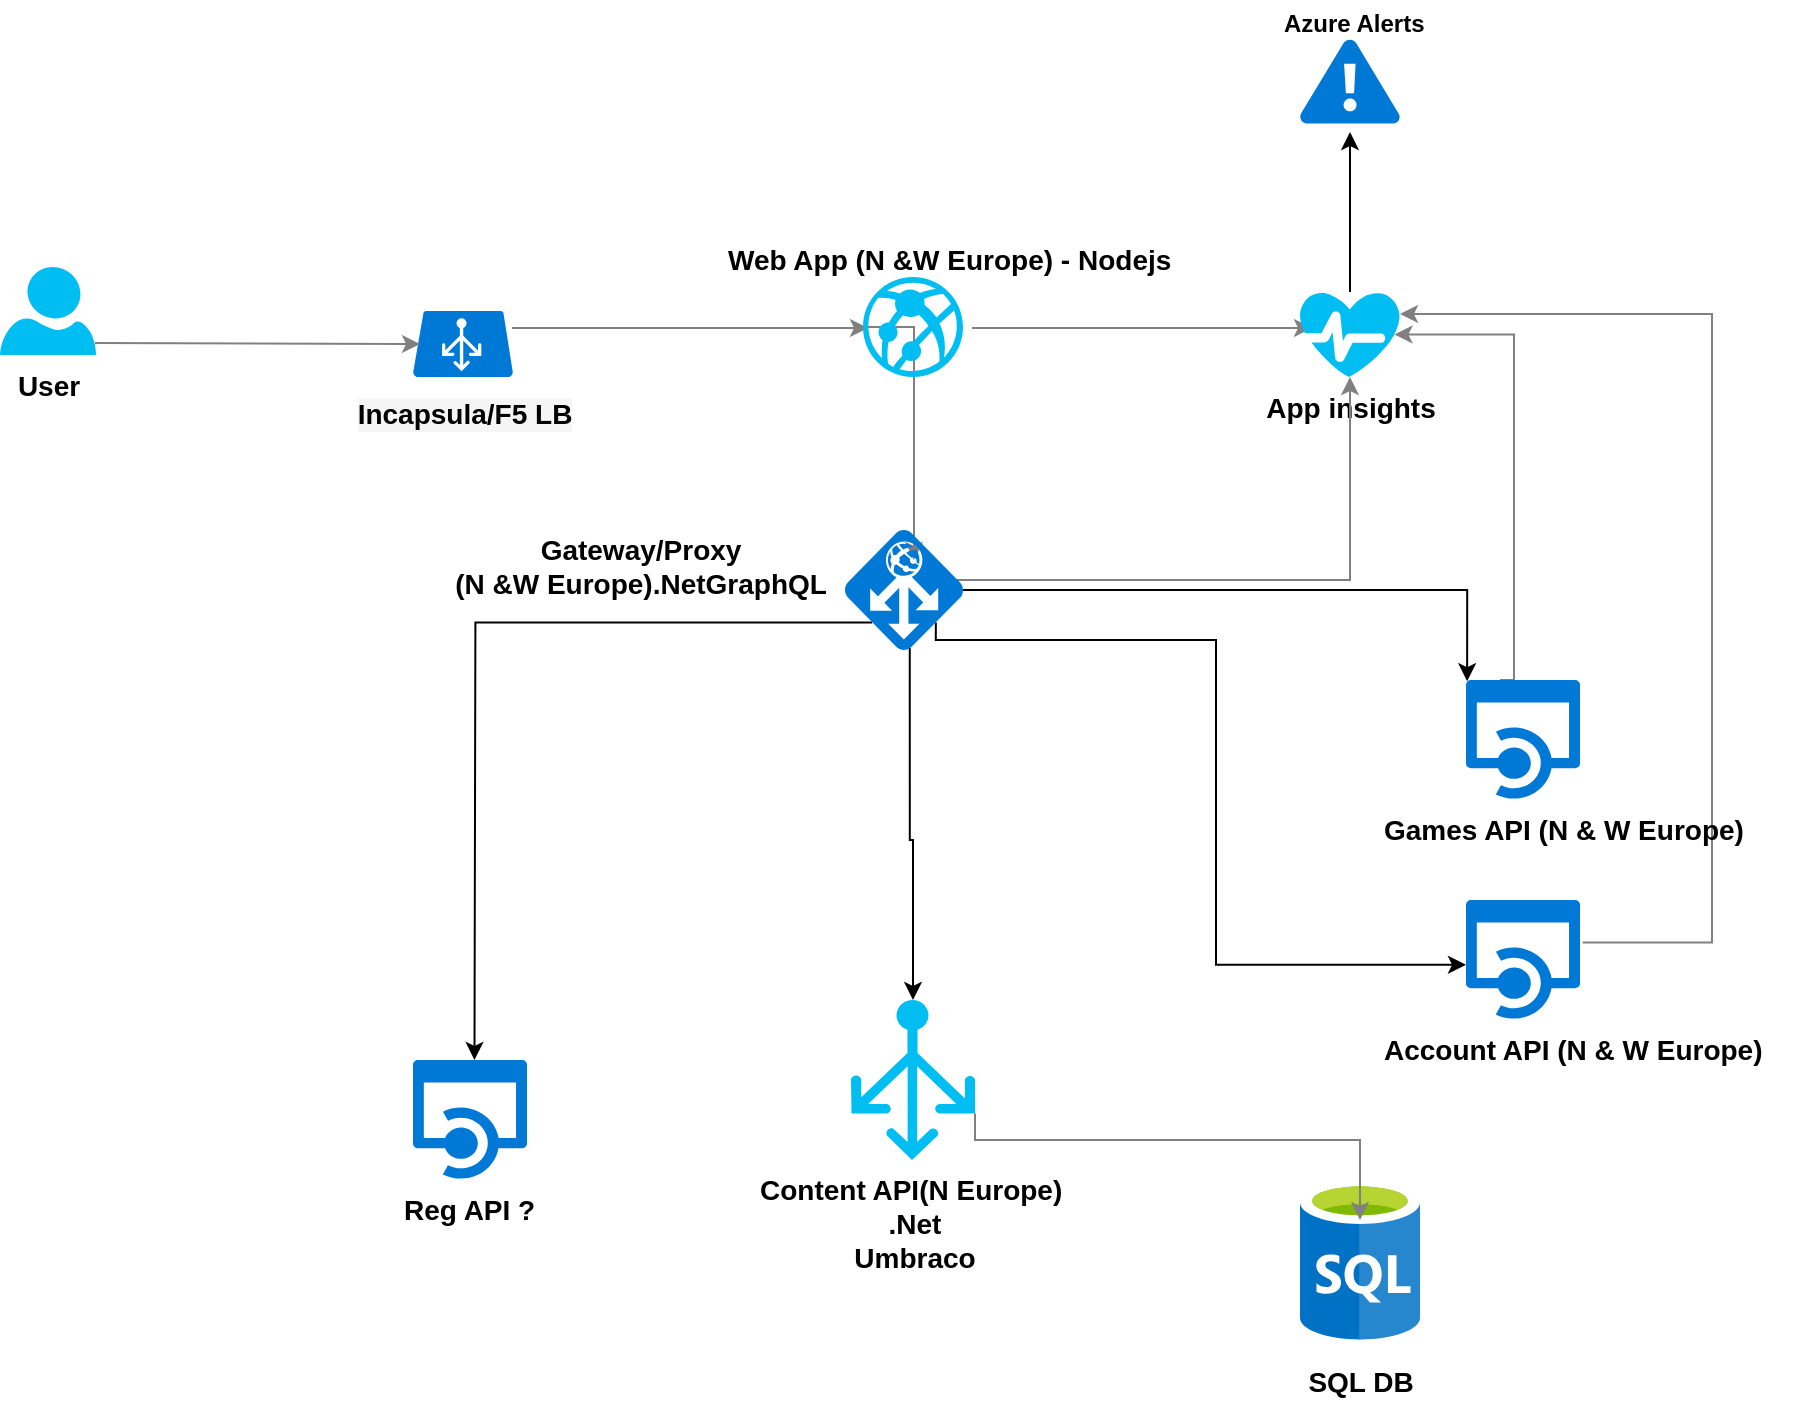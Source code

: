<mxfile version="11.1.4" type="github"><diagram id="WI9T0HZ2pTsCkuznbFz-" name="Page-1"><mxGraphModel dx="1221" dy="589" grid="1" gridSize="10" guides="1" tooltips="1" connect="1" arrows="1" fold="1" page="1" pageScale="1" pageWidth="1169" pageHeight="827" math="0" shadow="0"><root><mxCell id="0"/><mxCell id="1" parent="0"/><mxCell id="AcxdMaKK0mU5kZiv2lnr-49" style="edgeStyle=elbowEdgeStyle;rounded=0;orthogonalLoop=1;jettySize=auto;elbow=vertical;html=1;strokeColor=#808080;entryX=-0.032;entryY=0.493;entryDx=0;entryDy=0;entryPerimeter=0;exitX=1.016;exitY=0.498;exitDx=0;exitDy=0;exitPerimeter=0;" parent="1" edge="1"><mxGeometry relative="1" as="geometry"><mxPoint x="286" y="224" as="sourcePoint"/><mxPoint x="464" y="224" as="targetPoint"/></mxGeometry></mxCell><mxCell id="RLjyjs_sm2IHfBNOWAbh-35" style="edgeStyle=elbowEdgeStyle;rounded=0;orthogonalLoop=1;jettySize=auto;html=1;strokeColor=#808080;exitX=0.5;exitY=1;exitDx=0;exitDy=0;exitPerimeter=0;" parent="1" source="0f0LiwUm1xgjmhmBiN22-12" edge="1"><mxGeometry relative="1" as="geometry"><mxPoint x="487" y="340" as="targetPoint"/><Array as="points"><mxPoint x="487" y="330"/></Array></mxGeometry></mxCell><mxCell id="RLjyjs_sm2IHfBNOWAbh-27" style="edgeStyle=elbowEdgeStyle;rounded=0;orthogonalLoop=1;jettySize=auto;html=1;strokeColor=#808080;entryX=-0.038;entryY=0.5;entryDx=0;entryDy=0;entryPerimeter=0;exitX=1.031;exitY=0.506;exitDx=0;exitDy=0;exitPerimeter=0;elbow=vertical;" parent="1" edge="1"><mxGeometry relative="1" as="geometry"><mxPoint x="516" y="224" as="sourcePoint"/><mxPoint x="686" y="224" as="targetPoint"/></mxGeometry></mxCell><mxCell id="RLjyjs_sm2IHfBNOWAbh-37" style="edgeStyle=elbowEdgeStyle;rounded=0;orthogonalLoop=1;jettySize=auto;html=1;strokeColor=#808080;entryX=0.945;entryY=0.5;entryDx=0;entryDy=0;entryPerimeter=0;exitX=0.298;exitY=0;exitDx=0;exitDy=0;exitPerimeter=0;" parent="1" source="0f0LiwUm1xgjmhmBiN22-99" target="0f0LiwUm1xgjmhmBiN22-23" edge="1"><mxGeometry relative="1" as="geometry"><mxPoint x="787" y="395.5" as="sourcePoint"/><mxPoint x="740" y="227" as="targetPoint"/><Array as="points"><mxPoint x="787" y="224"/><mxPoint x="787" y="230"/></Array></mxGeometry></mxCell><mxCell id="RLjyjs_sm2IHfBNOWAbh-23" value="SQL DB" style="aspect=fixed;html=1;perimeter=none;align=center;shadow=0;dashed=0;image;fontSize=14;image=img/lib/mscae/SQL_Database_generic.svg;labelBackgroundColor=#ffffff;fillColor=#4D9900;spacingTop=6;fontStyle=1" parent="1" vertex="1"><mxGeometry x="680" y="650" width="60" height="80" as="geometry"/></mxCell><mxCell id="0f0LiwUm1xgjmhmBiN22-12" value="" style="verticalLabelPosition=bottom;html=1;verticalAlign=top;align=center;strokeColor=none;fillColor=#00BEF2;shape=mxgraph.azure.azure_website;pointerEvents=1;fontStyle=1;fontSize=14;direction=south;" vertex="1" parent="1"><mxGeometry x="461.5" y="198.5" width="50" height="50" as="geometry"/></mxCell><mxCell id="0f0LiwUm1xgjmhmBiN22-16" value="Incapsula/F5 LB" style="shadow=0;dashed=0;html=1;strokeColor=none;labelPosition=center;verticalLabelPosition=bottom;verticalAlign=top;align=center;shape=mxgraph.mscae.cloud.azure_automatic_load_balancer;fillColor=#0079D6;pointerEvents=1;labelBackgroundColor=#F5F5F5;fontColor=#000000;spacingTop=3;fontStyle=1;fontSize=14;" vertex="1" parent="1"><mxGeometry x="236.5" y="215.5" width="50" height="33" as="geometry"/></mxCell><mxCell id="0f0LiwUm1xgjmhmBiN22-118" value="" style="edgeStyle=orthogonalEdgeStyle;rounded=0;orthogonalLoop=1;jettySize=auto;html=1;fontSize=14;" edge="1" parent="1" source="0f0LiwUm1xgjmhmBiN22-23"><mxGeometry relative="1" as="geometry"><mxPoint x="705" y="126" as="targetPoint"/></mxGeometry></mxCell><mxCell id="0f0LiwUm1xgjmhmBiN22-23" value="App insights" style="verticalLabelPosition=bottom;html=1;verticalAlign=top;align=center;strokeColor=none;fillColor=#00BEF2;shape=mxgraph.azure.health_monitoring;fontStyle=1;fontSize=14;" vertex="1" parent="1"><mxGeometry x="680" y="206" width="50" height="42.5" as="geometry"/></mxCell><mxCell id="0f0LiwUm1xgjmhmBiN22-85" value="" style="edgeStyle=orthogonalEdgeStyle;rounded=0;orthogonalLoop=1;jettySize=auto;html=1;exitX=0.23;exitY=0.77;exitDx=0;exitDy=0;exitPerimeter=0;" edge="1" parent="1" source="0f0LiwUm1xgjmhmBiN22-123"><mxGeometry relative="1" as="geometry"><mxPoint x="455.5" y="381.588" as="sourcePoint"/><mxPoint x="267.235" y="590" as="targetPoint"/></mxGeometry></mxCell><mxCell id="0f0LiwUm1xgjmhmBiN22-65" value="Content API(N Europe)&amp;nbsp;&lt;br style=&quot;font-size: 14px;&quot;&gt;.Net&lt;br style=&quot;font-size: 14px;&quot;&gt;Umbraco" style="verticalLabelPosition=bottom;html=1;verticalAlign=top;align=center;strokeColor=none;fillColor=#00BEF2;shape=mxgraph.azure.load_balancer_generic;pointerEvents=1;fontStyle=1;fontSize=14;" vertex="1" parent="1"><mxGeometry x="455.5" y="560" width="62" height="80" as="geometry"/></mxCell><mxCell id="0f0LiwUm1xgjmhmBiN22-38" style="edgeStyle=elbowEdgeStyle;rounded=0;orthogonalLoop=1;jettySize=auto;elbow=vertical;html=1;strokeColor=#808080;exitX=0.619;exitY=0.128;exitDx=0;exitDy=0;exitPerimeter=0;" edge="1" parent="1" target="0f0LiwUm1xgjmhmBiN22-23"><mxGeometry relative="1" as="geometry"><mxPoint x="493.118" y="346.294" as="sourcePoint"/><mxPoint x="673.5" y="381" as="targetPoint"/><Array as="points"><mxPoint x="610" y="350"/></Array></mxGeometry></mxCell><mxCell id="0f0LiwUm1xgjmhmBiN22-41" style="edgeStyle=elbowEdgeStyle;rounded=0;orthogonalLoop=1;jettySize=auto;html=1;strokeColor=#808080;exitX=1.024;exitY=0.354;exitDx=0;exitDy=0;exitPerimeter=0;" edge="1" parent="1" source="0f0LiwUm1xgjmhmBiN22-110"><mxGeometry relative="1" as="geometry"><mxPoint x="787.235" y="502.412" as="sourcePoint"/><mxPoint x="730" y="217" as="targetPoint"/><Array as="points"><mxPoint x="886" y="224"/><mxPoint x="886" y="230"/></Array></mxGeometry></mxCell><mxCell id="0f0LiwUm1xgjmhmBiN22-57" value="&lt;b&gt;&lt;font style=&quot;font-size: 14px&quot;&gt;User&lt;/font&gt;&lt;/b&gt;" style="verticalLabelPosition=bottom;html=1;verticalAlign=top;align=center;strokeColor=none;fillColor=#00BEF2;shape=mxgraph.azure.user;" vertex="1" parent="1"><mxGeometry x="30" y="193.5" width="48" height="44" as="geometry"/></mxCell><mxCell id="0f0LiwUm1xgjmhmBiN22-62" style="edgeStyle=elbowEdgeStyle;rounded=0;orthogonalLoop=1;jettySize=auto;elbow=vertical;html=1;strokeColor=#808080;exitX=1.016;exitY=0.498;exitDx=0;exitDy=0;exitPerimeter=0;" edge="1" parent="1"><mxGeometry relative="1" as="geometry"><mxPoint x="77.5" y="231.5" as="sourcePoint"/><mxPoint x="240" y="232" as="targetPoint"/></mxGeometry></mxCell><mxCell id="0f0LiwUm1xgjmhmBiN22-72" style="edgeStyle=elbowEdgeStyle;rounded=0;orthogonalLoop=1;jettySize=auto;elbow=vertical;html=1;strokeColor=#808080;exitX=1;exitY=0.71;exitDx=0;exitDy=0;exitPerimeter=0;" edge="1" parent="1" source="0f0LiwUm1xgjmhmBiN22-65"><mxGeometry relative="1" as="geometry"><mxPoint x="511.5" y="610.5" as="sourcePoint"/><mxPoint x="710" y="670" as="targetPoint"/><Array as="points"><mxPoint x="600" y="630"/></Array></mxGeometry></mxCell><mxCell id="0f0LiwUm1xgjmhmBiN22-91" value="" style="edgeStyle=orthogonalEdgeStyle;rounded=0;orthogonalLoop=1;jettySize=auto;html=1;fontSize=14;entryX=0.5;entryY=0;entryDx=0;entryDy=0;entryPerimeter=0;exitX=0.5;exitY=0.88;exitDx=0;exitDy=0;exitPerimeter=0;" edge="1" parent="1" target="0f0LiwUm1xgjmhmBiN22-65"><mxGeometry relative="1" as="geometry"><mxPoint x="484.882" y="383.941" as="sourcePoint"/><mxPoint x="491.5" y="480" as="targetPoint"/><Array as="points"><mxPoint x="485" y="480"/><mxPoint x="486" y="480"/></Array></mxGeometry></mxCell><mxCell id="0f0LiwUm1xgjmhmBiN22-97" value="Gateway/Proxy&lt;br&gt;(N &amp;amp;W Europe).NetGraphQL" style="text;html=1;fontSize=14;fontStyle=1;align=center;" vertex="1" parent="1"><mxGeometry x="200" y="320" width="300" height="30" as="geometry"/></mxCell><mxCell id="0f0LiwUm1xgjmhmBiN22-99" value="" style="shadow=0;dashed=0;html=1;strokeColor=none;labelPosition=center;verticalLabelPosition=bottom;verticalAlign=top;align=center;shape=mxgraph.mscae.cloud.api_app;fillColor=#0079D6;pointerEvents=1;" vertex="1" parent="1"><mxGeometry x="763" y="400" width="57" height="60" as="geometry"/></mxCell><mxCell id="0f0LiwUm1xgjmhmBiN22-107" value="Games API (N &amp;amp; W Europe)" style="text;html=1;fontSize=14;fontStyle=1" vertex="1" parent="1"><mxGeometry x="720" y="460" width="200" height="30" as="geometry"/></mxCell><mxCell id="0f0LiwUm1xgjmhmBiN22-110" value="" style="shadow=0;dashed=0;html=1;strokeColor=none;labelPosition=center;verticalLabelPosition=bottom;verticalAlign=top;align=center;shape=mxgraph.mscae.cloud.api_app;fillColor=#0079D6;pointerEvents=1;" vertex="1" parent="1"><mxGeometry x="763" y="510" width="57" height="60" as="geometry"/></mxCell><mxCell id="0f0LiwUm1xgjmhmBiN22-111" value="Account API (N &amp;amp; W Europe)" style="text;html=1;fontSize=14;fontStyle=1" vertex="1" parent="1"><mxGeometry x="720" y="570" width="210" height="30" as="geometry"/></mxCell><mxCell id="0f0LiwUm1xgjmhmBiN22-112" value="" style="shadow=0;dashed=0;html=1;strokeColor=none;labelPosition=center;verticalLabelPosition=bottom;verticalAlign=top;align=center;shape=mxgraph.mscae.cloud.api_app;fillColor=#0079D6;pointerEvents=1;" vertex="1" parent="1"><mxGeometry x="236.5" y="590" width="57" height="60" as="geometry"/></mxCell><mxCell id="0f0LiwUm1xgjmhmBiN22-115" value="Reg API ?" style="text;html=1;fontSize=14;fontStyle=1" vertex="1" parent="1"><mxGeometry x="230" y="650" width="90" height="30" as="geometry"/></mxCell><mxCell id="0f0LiwUm1xgjmhmBiN22-116" value="" style="shadow=0;dashed=0;html=1;strokeColor=none;fillColor=#0079D6;labelPosition=center;verticalLabelPosition=bottom;verticalAlign=top;align=center;shape=mxgraph.azure.azure_alert;" vertex="1" parent="1"><mxGeometry x="680" y="79.853" width="50" height="42" as="geometry"/></mxCell><mxCell id="0f0LiwUm1xgjmhmBiN22-119" value="&lt;span style=&quot;font-size: 12px ; text-align: center&quot;&gt;Azure Alerts&lt;/span&gt;" style="text;html=1;resizable=0;points=[];autosize=1;align=left;verticalAlign=top;spacingTop=-4;fontSize=14;fontStyle=1" vertex="1" parent="1"><mxGeometry x="670" y="60" width="80" height="20" as="geometry"/></mxCell><mxCell id="0f0LiwUm1xgjmhmBiN22-120" value="&lt;span style=&quot;font-weight: 700 ; text-align: center&quot;&gt;Web App (N &amp;amp;W Europe) - Nodejs&lt;/span&gt;" style="text;html=1;resizable=0;points=[];autosize=1;align=left;verticalAlign=top;spacingTop=-4;fontSize=14;" vertex="1" parent="1"><mxGeometry x="391.5" y="178.5" width="240" height="20" as="geometry"/></mxCell><mxCell id="0f0LiwUm1xgjmhmBiN22-125" value="" style="edgeStyle=orthogonalEdgeStyle;rounded=0;orthogonalLoop=1;jettySize=auto;html=1;fontSize=14;entryX=0;entryY=0.54;entryDx=0;entryDy=0;entryPerimeter=0;exitX=0.77;exitY=0.77;exitDx=0;exitDy=0;exitPerimeter=0;" edge="1" parent="1" source="0f0LiwUm1xgjmhmBiN22-123" target="0f0LiwUm1xgjmhmBiN22-110"><mxGeometry relative="1" as="geometry"><mxPoint x="591.5" y="355" as="targetPoint"/><Array as="points"><mxPoint x="498" y="380"/><mxPoint x="638" y="380"/><mxPoint x="638" y="543"/></Array></mxGeometry></mxCell><mxCell id="0f0LiwUm1xgjmhmBiN22-127" value="" style="edgeStyle=orthogonalEdgeStyle;rounded=0;orthogonalLoop=1;jettySize=auto;html=1;fontSize=14;entryX=0.01;entryY=0.01;entryDx=0;entryDy=0;entryPerimeter=0;" edge="1" parent="1" source="0f0LiwUm1xgjmhmBiN22-123" target="0f0LiwUm1xgjmhmBiN22-99"><mxGeometry relative="1" as="geometry"><mxPoint x="591.5" y="355" as="targetPoint"/></mxGeometry></mxCell><mxCell id="0f0LiwUm1xgjmhmBiN22-123" value="" style="shadow=0;dashed=0;html=1;strokeColor=none;labelPosition=center;verticalLabelPosition=bottom;verticalAlign=top;align=center;shape=mxgraph.mscae.cloud.application_gateway;fillColor=#0079D6;pointerEvents=1;" vertex="1" parent="1"><mxGeometry x="452.5" y="325" width="59" height="60" as="geometry"/></mxCell></root></mxGraphModel></diagram></mxfile>